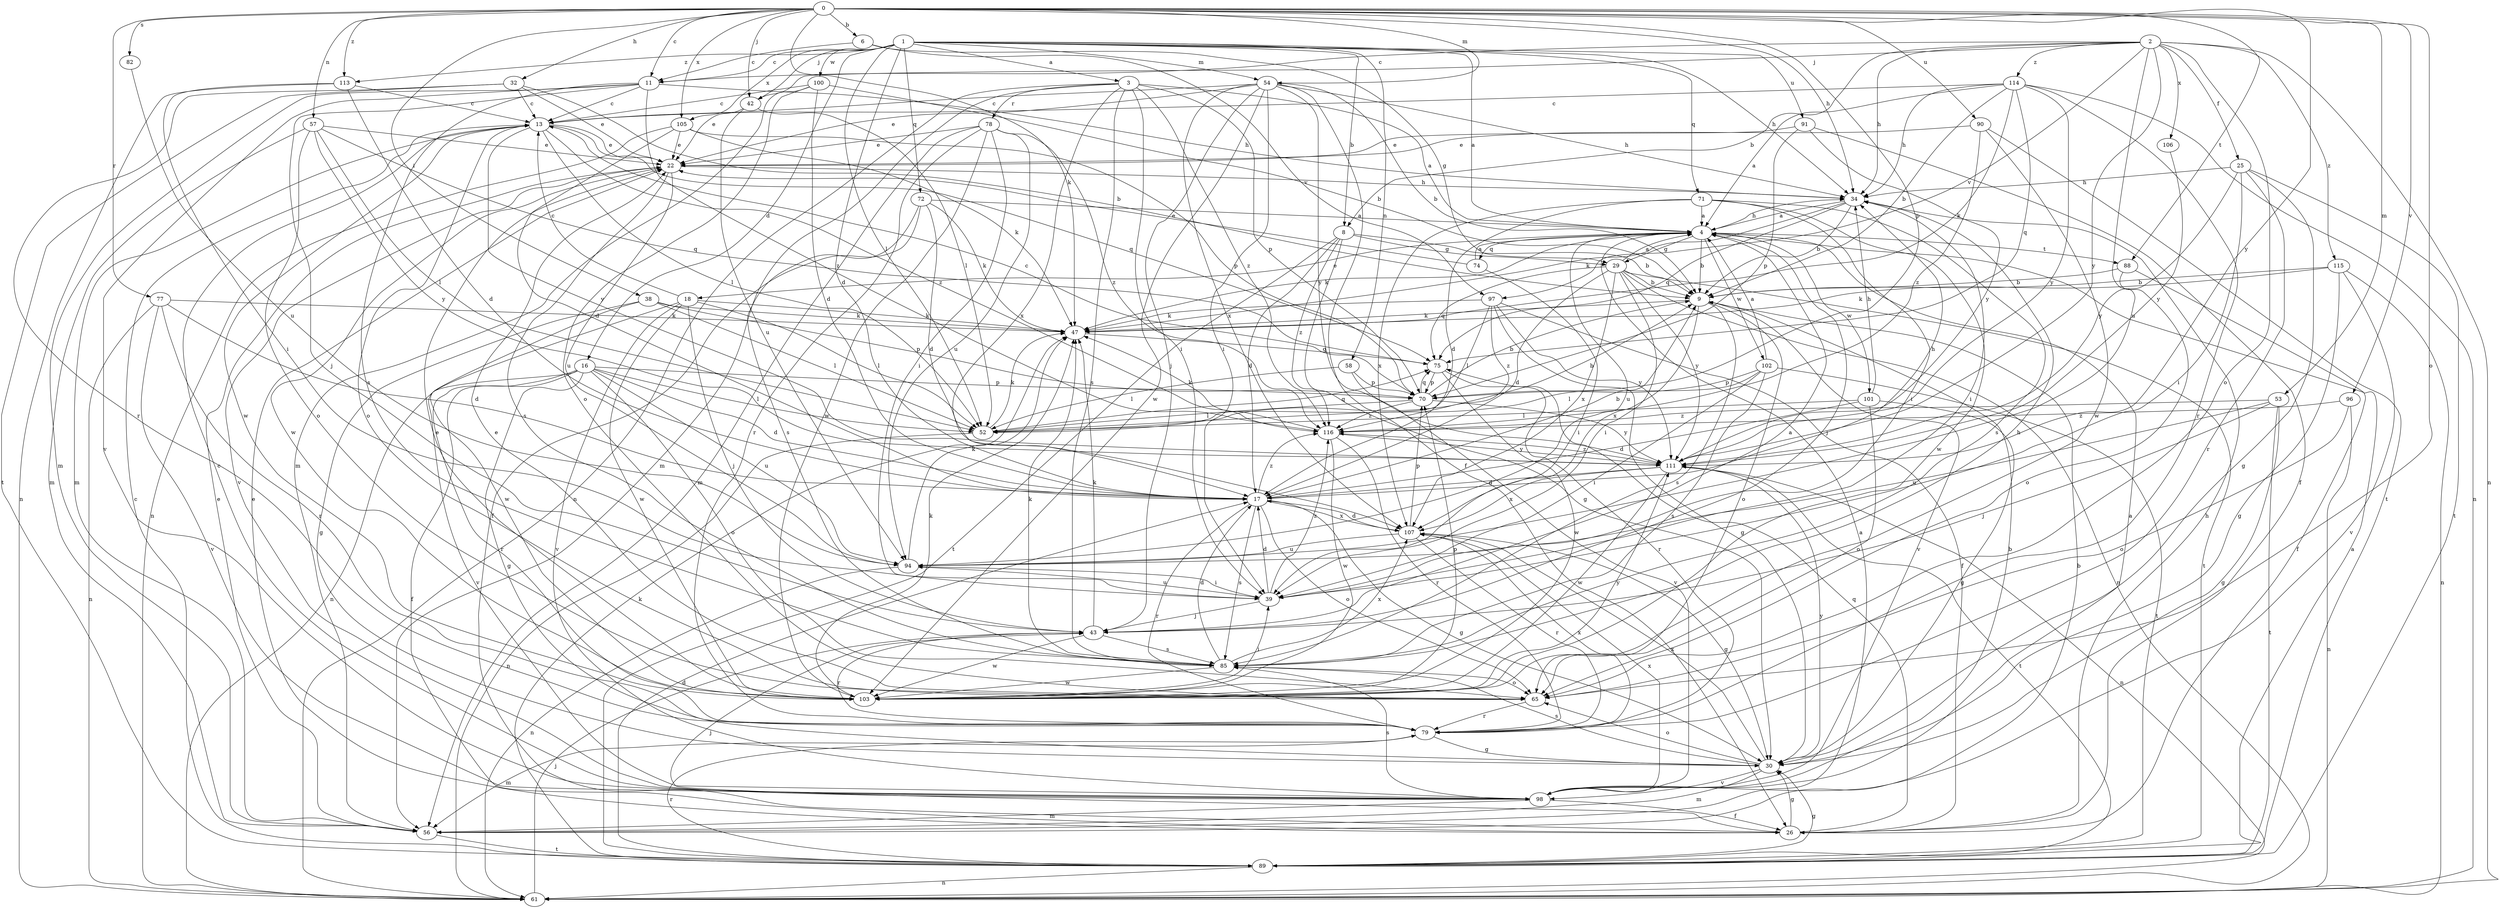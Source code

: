 strict digraph  {
0;
1;
2;
3;
4;
6;
8;
9;
11;
13;
16;
17;
18;
22;
25;
26;
29;
30;
32;
34;
38;
39;
42;
43;
47;
52;
53;
54;
56;
57;
58;
61;
65;
70;
71;
72;
74;
75;
77;
78;
79;
82;
85;
88;
89;
90;
91;
94;
96;
97;
98;
100;
101;
102;
103;
105;
106;
107;
111;
113;
114;
115;
116;
0 -> 6  [label=b];
0 -> 11  [label=c];
0 -> 32  [label=h];
0 -> 34  [label=h];
0 -> 38  [label=i];
0 -> 42  [label=j];
0 -> 47  [label=k];
0 -> 53  [label=m];
0 -> 54  [label=m];
0 -> 57  [label=n];
0 -> 65  [label=o];
0 -> 70  [label=p];
0 -> 77  [label=r];
0 -> 82  [label=s];
0 -> 88  [label=t];
0 -> 90  [label=u];
0 -> 96  [label=v];
0 -> 105  [label=x];
0 -> 111  [label=y];
0 -> 113  [label=z];
1 -> 3  [label=a];
1 -> 4  [label=a];
1 -> 8  [label=b];
1 -> 11  [label=c];
1 -> 16  [label=d];
1 -> 17  [label=d];
1 -> 34  [label=h];
1 -> 42  [label=j];
1 -> 52  [label=l];
1 -> 54  [label=m];
1 -> 58  [label=n];
1 -> 71  [label=q];
1 -> 72  [label=q];
1 -> 91  [label=u];
1 -> 100  [label=w];
1 -> 105  [label=x];
1 -> 113  [label=z];
2 -> 8  [label=b];
2 -> 11  [label=c];
2 -> 25  [label=f];
2 -> 34  [label=h];
2 -> 42  [label=j];
2 -> 61  [label=n];
2 -> 65  [label=o];
2 -> 94  [label=u];
2 -> 97  [label=v];
2 -> 106  [label=x];
2 -> 111  [label=y];
2 -> 114  [label=z];
2 -> 115  [label=z];
3 -> 4  [label=a];
3 -> 39  [label=i];
3 -> 56  [label=m];
3 -> 61  [label=n];
3 -> 70  [label=p];
3 -> 78  [label=r];
3 -> 85  [label=s];
3 -> 107  [label=x];
3 -> 116  [label=z];
4 -> 9  [label=b];
4 -> 18  [label=e];
4 -> 29  [label=g];
4 -> 34  [label=h];
4 -> 43  [label=j];
4 -> 47  [label=k];
4 -> 74  [label=q];
4 -> 88  [label=t];
4 -> 94  [label=u];
4 -> 101  [label=w];
4 -> 102  [label=w];
6 -> 11  [label=c];
6 -> 29  [label=g];
6 -> 97  [label=v];
8 -> 9  [label=b];
8 -> 17  [label=d];
8 -> 29  [label=g];
8 -> 30  [label=g];
8 -> 89  [label=t];
8 -> 116  [label=z];
9 -> 47  [label=k];
9 -> 65  [label=o];
9 -> 85  [label=s];
9 -> 98  [label=v];
9 -> 107  [label=x];
11 -> 13  [label=c];
11 -> 34  [label=h];
11 -> 43  [label=j];
11 -> 56  [label=m];
11 -> 85  [label=s];
11 -> 98  [label=v];
11 -> 116  [label=z];
13 -> 22  [label=e];
13 -> 52  [label=l];
13 -> 56  [label=m];
13 -> 65  [label=o];
13 -> 75  [label=q];
13 -> 103  [label=w];
13 -> 111  [label=y];
13 -> 116  [label=z];
16 -> 17  [label=d];
16 -> 26  [label=f];
16 -> 30  [label=g];
16 -> 52  [label=l];
16 -> 65  [label=o];
16 -> 70  [label=p];
16 -> 79  [label=r];
16 -> 94  [label=u];
16 -> 98  [label=v];
17 -> 9  [label=b];
17 -> 30  [label=g];
17 -> 34  [label=h];
17 -> 65  [label=o];
17 -> 79  [label=r];
17 -> 85  [label=s];
17 -> 107  [label=x];
17 -> 116  [label=z];
18 -> 13  [label=c];
18 -> 43  [label=j];
18 -> 47  [label=k];
18 -> 52  [label=l];
18 -> 61  [label=n];
18 -> 98  [label=v];
18 -> 103  [label=w];
22 -> 34  [label=h];
22 -> 85  [label=s];
22 -> 94  [label=u];
22 -> 98  [label=v];
22 -> 103  [label=w];
25 -> 30  [label=g];
25 -> 34  [label=h];
25 -> 39  [label=i];
25 -> 79  [label=r];
25 -> 89  [label=t];
25 -> 111  [label=y];
26 -> 22  [label=e];
26 -> 30  [label=g];
26 -> 34  [label=h];
26 -> 43  [label=j];
26 -> 75  [label=q];
29 -> 4  [label=a];
29 -> 9  [label=b];
29 -> 17  [label=d];
29 -> 39  [label=i];
29 -> 61  [label=n];
29 -> 75  [label=q];
29 -> 89  [label=t];
29 -> 107  [label=x];
29 -> 111  [label=y];
30 -> 56  [label=m];
30 -> 65  [label=o];
30 -> 85  [label=s];
30 -> 98  [label=v];
30 -> 107  [label=x];
30 -> 111  [label=y];
32 -> 9  [label=b];
32 -> 13  [label=c];
32 -> 22  [label=e];
32 -> 79  [label=r];
32 -> 89  [label=t];
34 -> 4  [label=a];
34 -> 9  [label=b];
34 -> 39  [label=i];
34 -> 47  [label=k];
34 -> 75  [label=q];
38 -> 30  [label=g];
38 -> 47  [label=k];
38 -> 52  [label=l];
38 -> 70  [label=p];
38 -> 103  [label=w];
39 -> 17  [label=d];
39 -> 43  [label=j];
39 -> 94  [label=u];
39 -> 116  [label=z];
42 -> 22  [label=e];
42 -> 52  [label=l];
42 -> 94  [label=u];
43 -> 4  [label=a];
43 -> 47  [label=k];
43 -> 79  [label=r];
43 -> 85  [label=s];
43 -> 103  [label=w];
47 -> 75  [label=q];
52 -> 9  [label=b];
52 -> 47  [label=k];
52 -> 61  [label=n];
52 -> 75  [label=q];
53 -> 30  [label=g];
53 -> 43  [label=j];
53 -> 89  [label=t];
53 -> 94  [label=u];
53 -> 116  [label=z];
54 -> 9  [label=b];
54 -> 13  [label=c];
54 -> 22  [label=e];
54 -> 26  [label=f];
54 -> 34  [label=h];
54 -> 39  [label=i];
54 -> 43  [label=j];
54 -> 103  [label=w];
54 -> 107  [label=x];
54 -> 111  [label=y];
56 -> 4  [label=a];
56 -> 9  [label=b];
56 -> 22  [label=e];
56 -> 89  [label=t];
57 -> 22  [label=e];
57 -> 52  [label=l];
57 -> 56  [label=m];
57 -> 65  [label=o];
57 -> 75  [label=q];
57 -> 111  [label=y];
58 -> 52  [label=l];
58 -> 70  [label=p];
58 -> 98  [label=v];
61 -> 43  [label=j];
65 -> 22  [label=e];
65 -> 79  [label=r];
70 -> 9  [label=b];
70 -> 13  [label=c];
70 -> 52  [label=l];
70 -> 75  [label=q];
70 -> 111  [label=y];
70 -> 116  [label=z];
71 -> 4  [label=a];
71 -> 17  [label=d];
71 -> 39  [label=i];
71 -> 85  [label=s];
71 -> 103  [label=w];
71 -> 107  [label=x];
72 -> 4  [label=a];
72 -> 17  [label=d];
72 -> 26  [label=f];
72 -> 47  [label=k];
72 -> 85  [label=s];
74 -> 4  [label=a];
74 -> 22  [label=e];
74 -> 39  [label=i];
75 -> 70  [label=p];
75 -> 79  [label=r];
75 -> 103  [label=w];
77 -> 17  [label=d];
77 -> 47  [label=k];
77 -> 61  [label=n];
77 -> 79  [label=r];
77 -> 98  [label=v];
78 -> 22  [label=e];
78 -> 39  [label=i];
78 -> 56  [label=m];
78 -> 79  [label=r];
78 -> 94  [label=u];
78 -> 103  [label=w];
78 -> 116  [label=z];
79 -> 30  [label=g];
79 -> 56  [label=m];
79 -> 107  [label=x];
82 -> 94  [label=u];
85 -> 17  [label=d];
85 -> 34  [label=h];
85 -> 47  [label=k];
85 -> 65  [label=o];
85 -> 103  [label=w];
85 -> 107  [label=x];
88 -> 9  [label=b];
88 -> 26  [label=f];
88 -> 65  [label=o];
89 -> 4  [label=a];
89 -> 13  [label=c];
89 -> 17  [label=d];
89 -> 30  [label=g];
89 -> 47  [label=k];
89 -> 61  [label=n];
89 -> 79  [label=r];
90 -> 22  [label=e];
90 -> 89  [label=t];
90 -> 103  [label=w];
90 -> 116  [label=z];
91 -> 22  [label=e];
91 -> 26  [label=f];
91 -> 70  [label=p];
91 -> 111  [label=y];
94 -> 39  [label=i];
94 -> 47  [label=k];
94 -> 61  [label=n];
96 -> 61  [label=n];
96 -> 65  [label=o];
96 -> 116  [label=z];
97 -> 26  [label=f];
97 -> 30  [label=g];
97 -> 47  [label=k];
97 -> 52  [label=l];
97 -> 111  [label=y];
97 -> 116  [label=z];
98 -> 4  [label=a];
98 -> 9  [label=b];
98 -> 13  [label=c];
98 -> 26  [label=f];
98 -> 56  [label=m];
98 -> 85  [label=s];
98 -> 107  [label=x];
100 -> 9  [label=b];
100 -> 13  [label=c];
100 -> 17  [label=d];
100 -> 56  [label=m];
100 -> 65  [label=o];
101 -> 17  [label=d];
101 -> 30  [label=g];
101 -> 34  [label=h];
101 -> 52  [label=l];
101 -> 65  [label=o];
102 -> 4  [label=a];
102 -> 39  [label=i];
102 -> 52  [label=l];
102 -> 70  [label=p];
102 -> 85  [label=s];
102 -> 89  [label=t];
103 -> 22  [label=e];
103 -> 39  [label=i];
103 -> 47  [label=k];
103 -> 70  [label=p];
103 -> 111  [label=y];
105 -> 17  [label=d];
105 -> 22  [label=e];
105 -> 47  [label=k];
105 -> 61  [label=n];
105 -> 70  [label=p];
106 -> 111  [label=y];
107 -> 17  [label=d];
107 -> 30  [label=g];
107 -> 70  [label=p];
107 -> 79  [label=r];
107 -> 94  [label=u];
111 -> 17  [label=d];
111 -> 61  [label=n];
111 -> 89  [label=t];
111 -> 103  [label=w];
111 -> 107  [label=x];
111 -> 116  [label=z];
113 -> 13  [label=c];
113 -> 17  [label=d];
113 -> 39  [label=i];
113 -> 61  [label=n];
114 -> 4  [label=a];
114 -> 9  [label=b];
114 -> 13  [label=c];
114 -> 34  [label=h];
114 -> 47  [label=k];
114 -> 61  [label=n];
114 -> 75  [label=q];
114 -> 79  [label=r];
114 -> 111  [label=y];
115 -> 9  [label=b];
115 -> 30  [label=g];
115 -> 47  [label=k];
115 -> 61  [label=n];
115 -> 98  [label=v];
116 -> 47  [label=k];
116 -> 79  [label=r];
116 -> 103  [label=w];
116 -> 111  [label=y];
}
